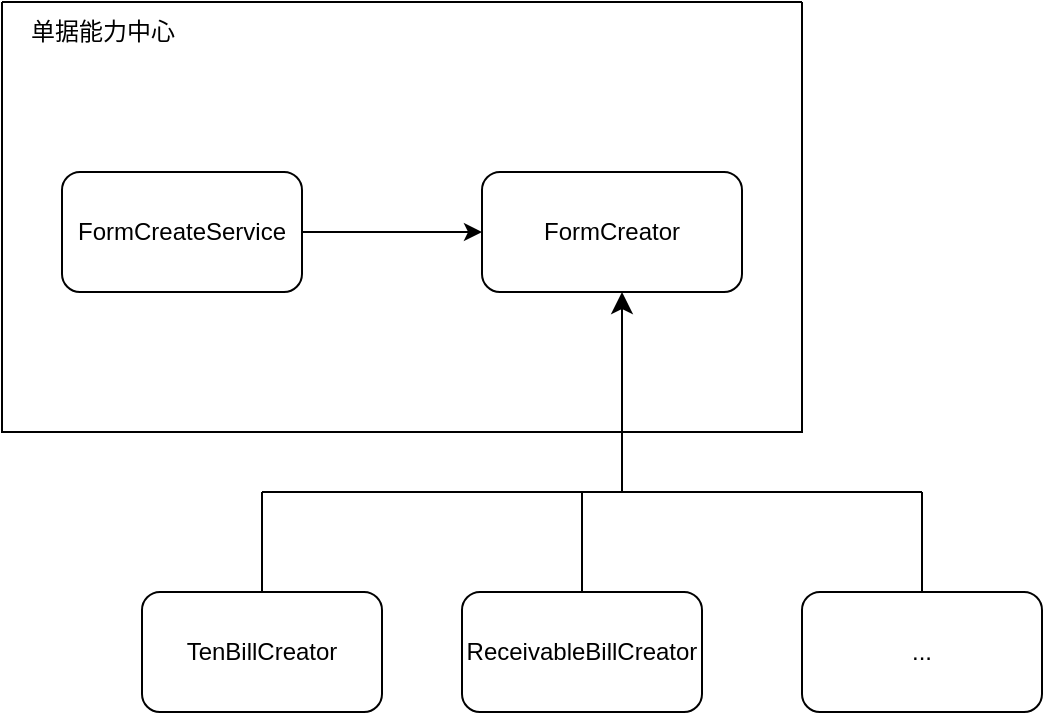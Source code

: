 <mxfile version="21.1.1" type="github">
  <diagram name="第 1 页" id="vusqkS8qARffG9RZKT9v">
    <mxGraphModel dx="1562" dy="965" grid="1" gridSize="10" guides="1" tooltips="1" connect="1" arrows="1" fold="1" page="1" pageScale="1" pageWidth="827" pageHeight="1169" background="#FFFFFF" math="0" shadow="0">
      <root>
        <mxCell id="0" />
        <mxCell id="1" parent="0" />
        <mxCell id="D7MTS3XQV0Bw2XaHLP2I-3" value="TenBillCreator" style="rounded=1;whiteSpace=wrap;html=1;" vertex="1" parent="1">
          <mxGeometry x="250" y="880" width="120" height="60" as="geometry" />
        </mxCell>
        <mxCell id="D7MTS3XQV0Bw2XaHLP2I-6" value="ReceivableBillCreator" style="rounded=1;whiteSpace=wrap;html=1;" vertex="1" parent="1">
          <mxGeometry x="410" y="880" width="120" height="60" as="geometry" />
        </mxCell>
        <mxCell id="D7MTS3XQV0Bw2XaHLP2I-9" value="" style="swimlane;startSize=0;" vertex="1" parent="1">
          <mxGeometry x="180" y="585" width="400" height="215" as="geometry" />
        </mxCell>
        <mxCell id="D7MTS3XQV0Bw2XaHLP2I-10" value="单据能力中心" style="text;html=1;align=center;verticalAlign=middle;resizable=0;points=[];autosize=1;strokeColor=none;fillColor=none;" vertex="1" parent="D7MTS3XQV0Bw2XaHLP2I-9">
          <mxGeometry width="100" height="30" as="geometry" />
        </mxCell>
        <mxCell id="D7MTS3XQV0Bw2XaHLP2I-2" value="FormCreator" style="rounded=1;whiteSpace=wrap;html=1;" vertex="1" parent="D7MTS3XQV0Bw2XaHLP2I-9">
          <mxGeometry x="240" y="85" width="130" height="60" as="geometry" />
        </mxCell>
        <mxCell id="D7MTS3XQV0Bw2XaHLP2I-1" value="FormCreateService" style="rounded=1;whiteSpace=wrap;html=1;" vertex="1" parent="D7MTS3XQV0Bw2XaHLP2I-9">
          <mxGeometry x="30" y="85" width="120" height="60" as="geometry" />
        </mxCell>
        <mxCell id="D7MTS3XQV0Bw2XaHLP2I-7" value="" style="endArrow=classic;html=1;rounded=0;entryX=0;entryY=0.5;entryDx=0;entryDy=0;exitX=1;exitY=0.5;exitDx=0;exitDy=0;" edge="1" parent="D7MTS3XQV0Bw2XaHLP2I-9" source="D7MTS3XQV0Bw2XaHLP2I-1" target="D7MTS3XQV0Bw2XaHLP2I-2">
          <mxGeometry width="50" height="50" relative="1" as="geometry">
            <mxPoint x="170" y="-285" as="sourcePoint" />
            <mxPoint x="160" y="-335" as="targetPoint" />
          </mxGeometry>
        </mxCell>
        <mxCell id="D7MTS3XQV0Bw2XaHLP2I-14" value="" style="edgeStyle=segmentEdgeStyle;endArrow=classic;html=1;curved=0;rounded=0;endSize=8;startSize=8;" edge="1" parent="D7MTS3XQV0Bw2XaHLP2I-9">
          <mxGeometry width="50" height="50" relative="1" as="geometry">
            <mxPoint x="130" y="245" as="sourcePoint" />
            <mxPoint x="310" y="145" as="targetPoint" />
            <Array as="points">
              <mxPoint x="310" y="215" />
              <mxPoint x="310" y="215" />
            </Array>
          </mxGeometry>
        </mxCell>
        <mxCell id="D7MTS3XQV0Bw2XaHLP2I-12" value="..." style="rounded=1;whiteSpace=wrap;html=1;" vertex="1" parent="1">
          <mxGeometry x="580" y="880" width="120" height="60" as="geometry" />
        </mxCell>
        <mxCell id="D7MTS3XQV0Bw2XaHLP2I-17" value="" style="endArrow=none;html=1;rounded=0;entryX=0.5;entryY=0;entryDx=0;entryDy=0;" edge="1" parent="1" target="D7MTS3XQV0Bw2XaHLP2I-3">
          <mxGeometry width="50" height="50" relative="1" as="geometry">
            <mxPoint x="310" y="830" as="sourcePoint" />
            <mxPoint x="440" y="770" as="targetPoint" />
            <Array as="points">
              <mxPoint x="310" y="850" />
            </Array>
          </mxGeometry>
        </mxCell>
        <mxCell id="D7MTS3XQV0Bw2XaHLP2I-18" value="" style="endArrow=none;html=1;rounded=0;exitX=0.5;exitY=0;exitDx=0;exitDy=0;" edge="1" parent="1" source="D7MTS3XQV0Bw2XaHLP2I-6">
          <mxGeometry width="50" height="50" relative="1" as="geometry">
            <mxPoint x="390" y="820" as="sourcePoint" />
            <mxPoint x="470" y="830" as="targetPoint" />
          </mxGeometry>
        </mxCell>
        <mxCell id="D7MTS3XQV0Bw2XaHLP2I-19" value="" style="endArrow=none;html=1;rounded=0;" edge="1" parent="1">
          <mxGeometry width="50" height="50" relative="1" as="geometry">
            <mxPoint x="480" y="830" as="sourcePoint" />
            <mxPoint x="640" y="830" as="targetPoint" />
          </mxGeometry>
        </mxCell>
        <mxCell id="D7MTS3XQV0Bw2XaHLP2I-20" value="" style="endArrow=none;html=1;rounded=0;entryX=0.5;entryY=0;entryDx=0;entryDy=0;" edge="1" parent="1" target="D7MTS3XQV0Bw2XaHLP2I-12">
          <mxGeometry width="50" height="50" relative="1" as="geometry">
            <mxPoint x="640" y="830" as="sourcePoint" />
            <mxPoint x="440" y="770" as="targetPoint" />
          </mxGeometry>
        </mxCell>
      </root>
    </mxGraphModel>
  </diagram>
</mxfile>
